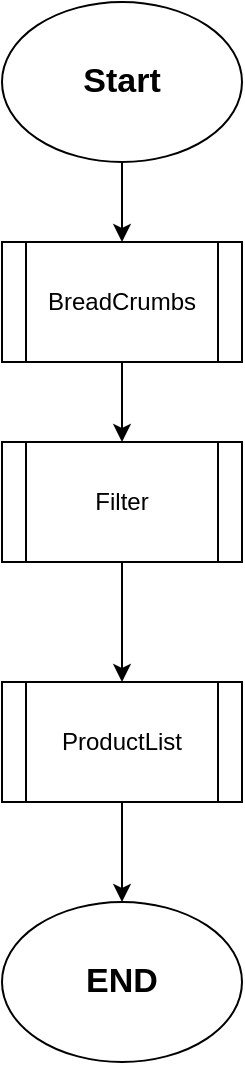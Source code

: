 <mxfile version="13.6.2" type="device"><diagram id="C5RBs43oDa-KdzZeNtuy" name="Page-1"><mxGraphModel dx="1024" dy="592" grid="1" gridSize="10" guides="1" tooltips="1" connect="1" arrows="1" fold="1" page="1" pageScale="1" pageWidth="827" pageHeight="1169" math="0" shadow="0"><root><mxCell id="WIyWlLk6GJQsqaUBKTNV-0"/><mxCell id="WIyWlLk6GJQsqaUBKTNV-1" parent="WIyWlLk6GJQsqaUBKTNV-0"/><mxCell id="VlnvM5Hyv7VfDN5fmyMO-2" value="" style="edgeStyle=orthogonalEdgeStyle;rounded=0;orthogonalLoop=1;jettySize=auto;html=1;" edge="1" parent="WIyWlLk6GJQsqaUBKTNV-1" source="VlnvM5Hyv7VfDN5fmyMO-0" target="VlnvM5Hyv7VfDN5fmyMO-1"><mxGeometry relative="1" as="geometry"/></mxCell><mxCell id="VlnvM5Hyv7VfDN5fmyMO-0" value="&lt;b&gt;&lt;font style=&quot;font-size: 17px&quot;&gt;Start&lt;/font&gt;&lt;/b&gt;" style="ellipse;whiteSpace=wrap;html=1;" vertex="1" parent="WIyWlLk6GJQsqaUBKTNV-1"><mxGeometry x="354" y="30" width="120" height="80" as="geometry"/></mxCell><mxCell id="VlnvM5Hyv7VfDN5fmyMO-5" value="" style="edgeStyle=orthogonalEdgeStyle;rounded=0;orthogonalLoop=1;jettySize=auto;html=1;" edge="1" parent="WIyWlLk6GJQsqaUBKTNV-1" source="VlnvM5Hyv7VfDN5fmyMO-1" target="VlnvM5Hyv7VfDN5fmyMO-3"><mxGeometry relative="1" as="geometry"/></mxCell><mxCell id="VlnvM5Hyv7VfDN5fmyMO-1" value="BreadCrumbs" style="shape=process;whiteSpace=wrap;html=1;backgroundOutline=1;" vertex="1" parent="WIyWlLk6GJQsqaUBKTNV-1"><mxGeometry x="354" y="150" width="120" height="60" as="geometry"/></mxCell><mxCell id="VlnvM5Hyv7VfDN5fmyMO-6" value="" style="edgeStyle=orthogonalEdgeStyle;rounded=0;orthogonalLoop=1;jettySize=auto;html=1;" edge="1" parent="WIyWlLk6GJQsqaUBKTNV-1" source="VlnvM5Hyv7VfDN5fmyMO-3" target="VlnvM5Hyv7VfDN5fmyMO-4"><mxGeometry relative="1" as="geometry"/></mxCell><mxCell id="VlnvM5Hyv7VfDN5fmyMO-3" value="Filter" style="shape=process;whiteSpace=wrap;html=1;backgroundOutline=1;" vertex="1" parent="WIyWlLk6GJQsqaUBKTNV-1"><mxGeometry x="354" y="250" width="120" height="60" as="geometry"/></mxCell><mxCell id="VlnvM5Hyv7VfDN5fmyMO-8" value="" style="edgeStyle=orthogonalEdgeStyle;rounded=0;orthogonalLoop=1;jettySize=auto;html=1;" edge="1" parent="WIyWlLk6GJQsqaUBKTNV-1" source="VlnvM5Hyv7VfDN5fmyMO-4" target="VlnvM5Hyv7VfDN5fmyMO-7"><mxGeometry relative="1" as="geometry"/></mxCell><mxCell id="VlnvM5Hyv7VfDN5fmyMO-4" value="ProductList" style="shape=process;whiteSpace=wrap;html=1;backgroundOutline=1;" vertex="1" parent="WIyWlLk6GJQsqaUBKTNV-1"><mxGeometry x="354" y="370" width="120" height="60" as="geometry"/></mxCell><mxCell id="VlnvM5Hyv7VfDN5fmyMO-7" value="&lt;b&gt;&lt;font style=&quot;font-size: 17px&quot;&gt;END&lt;/font&gt;&lt;/b&gt;" style="ellipse;whiteSpace=wrap;html=1;" vertex="1" parent="WIyWlLk6GJQsqaUBKTNV-1"><mxGeometry x="354" y="480" width="120" height="80" as="geometry"/></mxCell></root></mxGraphModel></diagram></mxfile>